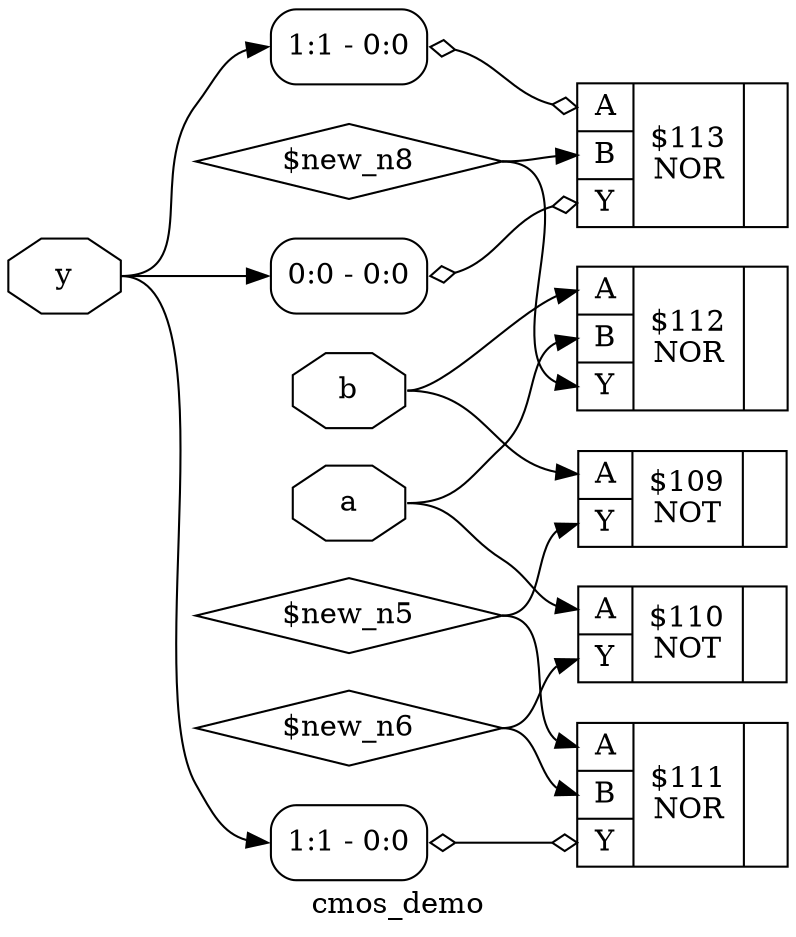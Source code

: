 digraph "cmos_demo" {
label="cmos_demo";
rankdir="LR";
remincross=true;
n4 [ shape=octagon, label="a", color="black", fontcolor="black" ];
n5 [ shape=octagon, label="b", color="black", fontcolor="black" ];
n6 [ shape=octagon, label="y", color="black", fontcolor="black" ];
c9 [ shape=record, label="{{<p7> A|<p8> Y}|$109\nNOT|{}}",  ];
c10 [ shape=record, label="{{<p7> A|<p8> Y}|$110\nNOT|{}}",  ];
c12 [ shape=record, label="{{<p7> A|<p11> B|<p8> Y}|$111\nNOR|{}}",  ];
x0 [ shape=record, style=rounded, label="<s0> 1:1 - 0:0 ", color="black", fontcolor="black" ];
x0:e -> c12:p8:w [arrowhead=odiamond, arrowtail=odiamond, dir=both, color="black", fontcolor="black", label=""];
c13 [ shape=record, label="{{<p7> A|<p11> B|<p8> Y}|$112\nNOR|{}}",  ];
c14 [ shape=record, label="{{<p7> A|<p11> B|<p8> Y}|$113\nNOR|{}}",  ];
x1 [ shape=record, style=rounded, label="<s0> 1:1 - 0:0 ", color="black", fontcolor="black" ];
x1:e -> c14:p7:w [arrowhead=odiamond, arrowtail=odiamond, dir=both, color="black", fontcolor="black", label=""];
x2 [ shape=record, style=rounded, label="<s0> 0:0 - 0:0 ", color="black", fontcolor="black" ];
x2:e -> c14:p8:w [arrowhead=odiamond, arrowtail=odiamond, dir=both, color="black", fontcolor="black", label=""];
n1 [ shape=diamond, label="$new_n5" ];
n1:e -> c12:p7:w [color="black", fontcolor="black", label=""];
n1:e -> c9:p8:w [color="black", fontcolor="black", label=""];
n2 [ shape=diamond, label="$new_n6" ];
n2:e -> c10:p8:w [color="black", fontcolor="black", label=""];
n2:e -> c12:p11:w [color="black", fontcolor="black", label=""];
n3 [ shape=diamond, label="$new_n8" ];
n3:e -> c13:p8:w [color="black", fontcolor="black", label=""];
n3:e -> c14:p11:w [color="black", fontcolor="black", label=""];
n4:e -> c10:p7:w [color="black", fontcolor="black", label=""];
n4:e -> c13:p11:w [color="black", fontcolor="black", label=""];
n5:e -> c13:p7:w [color="black", fontcolor="black", label=""];
n5:e -> c9:p7:w [color="black", fontcolor="black", label=""];
n6:e -> x0:s0:w [color="black", fontcolor="black", label=""];
n6:e -> x1:s0:w [color="black", fontcolor="black", label=""];
n6:e -> x2:s0:w [color="black", fontcolor="black", label=""];
}
